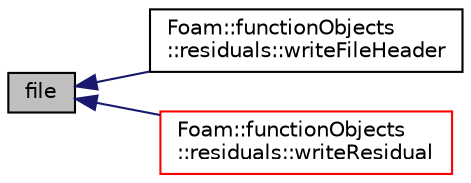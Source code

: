 digraph "file"
{
  bgcolor="transparent";
  edge [fontname="Helvetica",fontsize="10",labelfontname="Helvetica",labelfontsize="10"];
  node [fontname="Helvetica",fontsize="10",shape=record];
  rankdir="LR";
  Node1 [label="file",height=0.2,width=0.4,color="black", fillcolor="grey75", style="filled", fontcolor="black"];
  Node1 -> Node2 [dir="back",color="midnightblue",fontsize="10",style="solid",fontname="Helvetica"];
  Node2 [label="Foam::functionObjects\l::residuals::writeFileHeader",height=0.2,width=0.4,color="black",URL="$a02210.html#a8201d57ce54426f42a4dfc21faf973dd",tooltip="Output field header information. "];
  Node1 -> Node3 [dir="back",color="midnightblue",fontsize="10",style="solid",fontname="Helvetica"];
  Node3 [label="Foam::functionObjects\l::residuals::writeResidual",height=0.2,width=0.4,color="red",URL="$a02210.html#a595e87c39c4137068975c9474942dd4f",tooltip="Calculate the field min/max. "];
}
